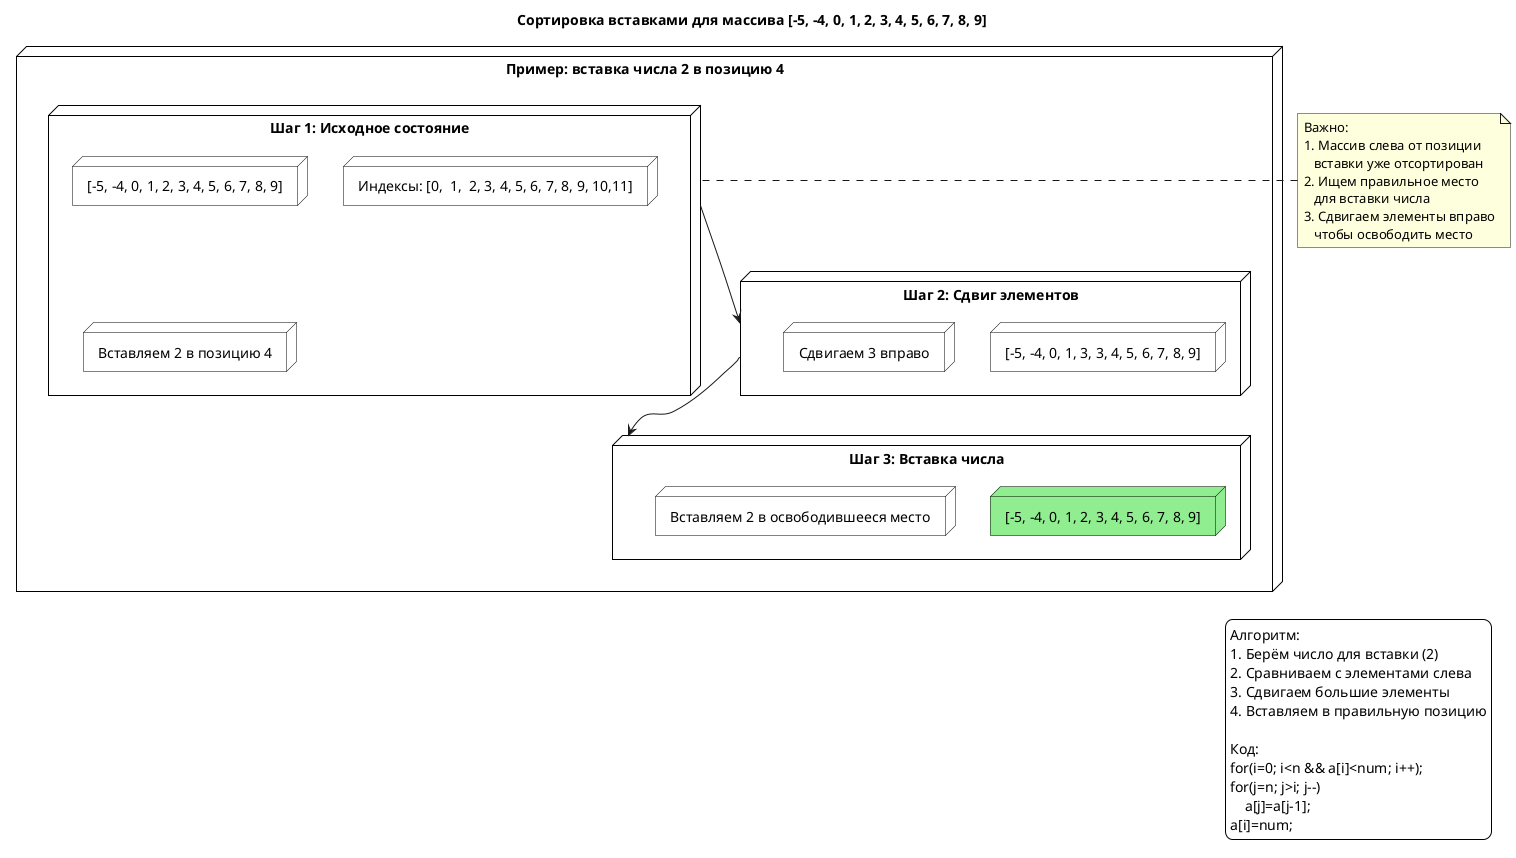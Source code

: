 @startuml
title Сортировка вставками для массива [-5, -4, 0, 1, 2, 3, 4, 5, 6, 7, 8, 9]

skinparam backgroundColor white
skinparam node {
    BackgroundColor white
    BorderColor black
    FontSize 14
}

node "Пример: вставка числа 2 в позицию 4" as example {
    node "Шаг 1: Исходное состояние" as step1 {
        node "[-5, -4, 0, 1, 2, 3, 4, 5, 6, 7, 8, 9]" as arr1
        node "Индексы: [0,  1,  2, 3, 4, 5, 6, 7, 8, 9, 10,11]" as idx1
        node "Вставляем 2 в позицию 4" as note1
    }

    node "Шаг 2: Сдвиг элементов" as step2 {
        node "[-5, -4, 0, 1, 3, 3, 4, 5, 6, 7, 8, 9]" as arr2
        node "Сдвигаем 3 вправо" as note2
    }

    node "Шаг 3: Вставка числа" as step3 {
        node "[-5, -4, 0, 1, 2, 3, 4, 5, 6, 7, 8, 9]" as arr3 #LightGreen
        node "Вставляем 2 в освободившееся место" as note3
    }
}

step1 -down-> step2
step2 -down-> step3

legend right
  Алгоритм:
  1. Берём число для вставки (2)
  2. Сравниваем с элементами слева
  3. Сдвигаем большие элементы
  4. Вставляем в правильную позицию

  Код:
  for(i=0; i<n && a[i]<num; i++);
  for(j=n; j>i; j--)
      a[j]=a[j-1];
  a[i]=num;
end legend

note right of step1
  Важно:
  1. Массив слева от позиции
     вставки уже отсортирован
  2. Ищем правильное место
     для вставки числа
  3. Сдвигаем элементы вправо
     чтобы освободить место
end note

@enduml
